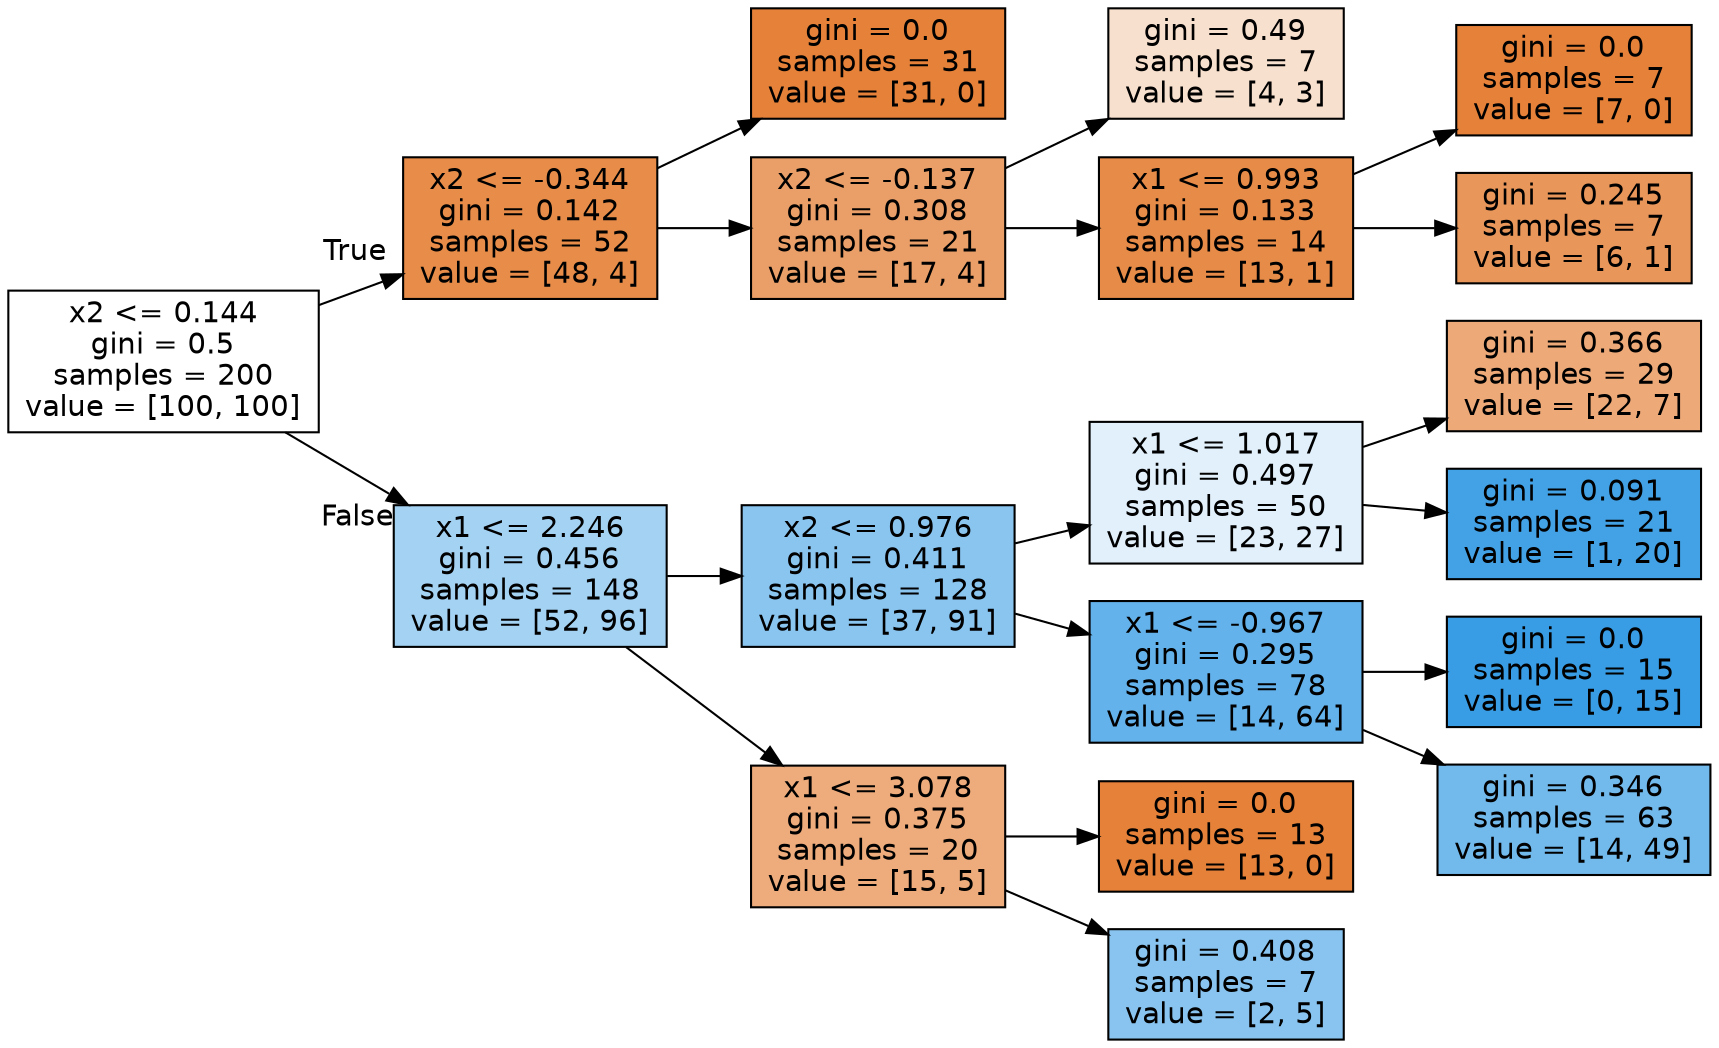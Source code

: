 digraph Tree {
node [shape=box, style="filled", color="black", fontname="helvetica"] ;
edge [fontname="helvetica"] ;
rankdir=LR ;
0 [label="x2 <= 0.144\ngini = 0.5\nsamples = 200\nvalue = [100, 100]", fillcolor="#ffffff"] ;
1 [label="x2 <= -0.344\ngini = 0.142\nsamples = 52\nvalue = [48, 4]", fillcolor="#e78c49"] ;
0 -> 1 [labeldistance=2.5, labelangle=-45, headlabel="True"] ;
2 [label="gini = 0.0\nsamples = 31\nvalue = [31, 0]", fillcolor="#e58139"] ;
1 -> 2 ;
3 [label="x2 <= -0.137\ngini = 0.308\nsamples = 21\nvalue = [17, 4]", fillcolor="#eb9f68"] ;
1 -> 3 ;
4 [label="gini = 0.49\nsamples = 7\nvalue = [4, 3]", fillcolor="#f8e0ce"] ;
3 -> 4 ;
5 [label="x1 <= 0.993\ngini = 0.133\nsamples = 14\nvalue = [13, 1]", fillcolor="#e78b48"] ;
3 -> 5 ;
6 [label="gini = 0.0\nsamples = 7\nvalue = [7, 0]", fillcolor="#e58139"] ;
5 -> 6 ;
7 [label="gini = 0.245\nsamples = 7\nvalue = [6, 1]", fillcolor="#e9965a"] ;
5 -> 7 ;
8 [label="x1 <= 2.246\ngini = 0.456\nsamples = 148\nvalue = [52, 96]", fillcolor="#a4d2f3"] ;
0 -> 8 [labeldistance=2.5, labelangle=45, headlabel="False"] ;
9 [label="x2 <= 0.976\ngini = 0.411\nsamples = 128\nvalue = [37, 91]", fillcolor="#8ac5f0"] ;
8 -> 9 ;
10 [label="x1 <= 1.017\ngini = 0.497\nsamples = 50\nvalue = [23, 27]", fillcolor="#e2f0fb"] ;
9 -> 10 ;
11 [label="gini = 0.366\nsamples = 29\nvalue = [22, 7]", fillcolor="#eda978"] ;
10 -> 11 ;
12 [label="gini = 0.091\nsamples = 21\nvalue = [1, 20]", fillcolor="#43a2e6"] ;
10 -> 12 ;
13 [label="x1 <= -0.967\ngini = 0.295\nsamples = 78\nvalue = [14, 64]", fillcolor="#64b2eb"] ;
9 -> 13 ;
14 [label="gini = 0.0\nsamples = 15\nvalue = [0, 15]", fillcolor="#399de5"] ;
13 -> 14 ;
15 [label="gini = 0.346\nsamples = 63\nvalue = [14, 49]", fillcolor="#72b9ec"] ;
13 -> 15 ;
16 [label="x1 <= 3.078\ngini = 0.375\nsamples = 20\nvalue = [15, 5]", fillcolor="#eeab7b"] ;
8 -> 16 ;
17 [label="gini = 0.0\nsamples = 13\nvalue = [13, 0]", fillcolor="#e58139"] ;
16 -> 17 ;
18 [label="gini = 0.408\nsamples = 7\nvalue = [2, 5]", fillcolor="#88c4ef"] ;
16 -> 18 ;
}